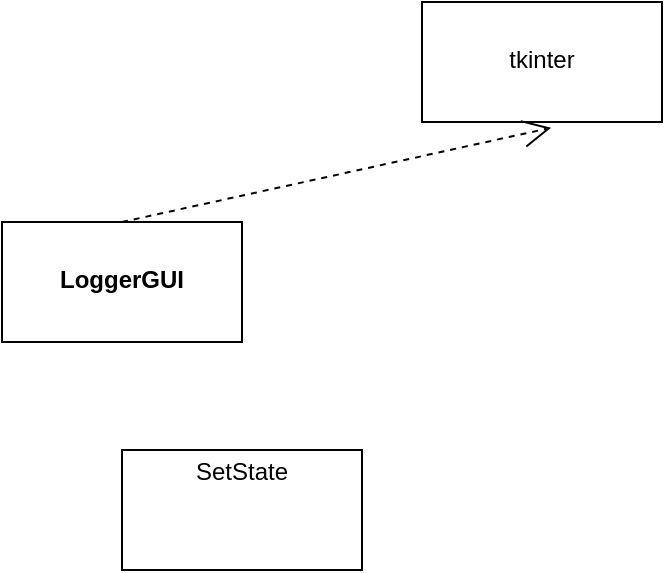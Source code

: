 <mxfile version="24.4.0" type="device">
  <diagram name="ページ1" id="Qz9m1jouxG5U3JRUf05g">
    <mxGraphModel dx="523" dy="470" grid="1" gridSize="10" guides="1" tooltips="1" connect="1" arrows="1" fold="1" page="1" pageScale="1" pageWidth="1654" pageHeight="1169" math="0" shadow="0">
      <root>
        <mxCell id="0" />
        <mxCell id="1" parent="0" />
        <mxCell id="u1hAvfkpSpj0WjAq0JWy-2" value="&lt;p style=&quot;margin:0px;margin-top:4px;text-align:center;&quot;&gt;&lt;b&gt;&lt;br&gt;&lt;/b&gt;&lt;/p&gt;&lt;p style=&quot;margin:0px;margin-top:4px;text-align:center;&quot;&gt;&lt;b&gt;LoggerGUI&lt;br&gt;&lt;/b&gt;&lt;/p&gt;" style="verticalAlign=top;align=left;overflow=fill;html=1;whiteSpace=wrap;" vertex="1" parent="1">
          <mxGeometry x="390" y="410" width="120" height="60" as="geometry" />
        </mxCell>
        <mxCell id="u1hAvfkpSpj0WjAq0JWy-3" value="&lt;p style=&quot;margin:0px;margin-top:4px;text-align:center;&quot;&gt;&lt;br&gt;&lt;/p&gt;&lt;p style=&quot;margin:0px;margin-top:4px;text-align:center;&quot;&gt;tkinter&lt;/p&gt;&lt;p style=&quot;margin:0px;margin-top:4px;text-align:center;&quot;&gt;&lt;br&gt;&lt;/p&gt;" style="verticalAlign=top;align=left;overflow=fill;html=1;whiteSpace=wrap;" vertex="1" parent="1">
          <mxGeometry x="600" y="300" width="120" height="60" as="geometry" />
        </mxCell>
        <mxCell id="u1hAvfkpSpj0WjAq0JWy-4" value="&lt;div&gt;&lt;br&gt;&lt;/div&gt;&lt;div&gt;&lt;br&gt;&lt;/div&gt;" style="endArrow=open;endSize=12;dashed=1;html=1;rounded=0;entryX=0.538;entryY=1.048;entryDx=0;entryDy=0;entryPerimeter=0;exitX=0.5;exitY=0;exitDx=0;exitDy=0;" edge="1" parent="1" source="u1hAvfkpSpj0WjAq0JWy-2" target="u1hAvfkpSpj0WjAq0JWy-3">
          <mxGeometry width="160" relative="1" as="geometry">
            <mxPoint x="400" y="480" as="sourcePoint" />
            <mxPoint x="560" y="480" as="targetPoint" />
          </mxGeometry>
        </mxCell>
        <mxCell id="u1hAvfkpSpj0WjAq0JWy-5" value="&lt;p style=&quot;margin:0px;margin-top:4px;text-align:center;&quot;&gt;SetState&lt;/p&gt;" style="verticalAlign=top;align=left;overflow=fill;html=1;whiteSpace=wrap;" vertex="1" parent="1">
          <mxGeometry x="450" y="524" width="120" height="60" as="geometry" />
        </mxCell>
      </root>
    </mxGraphModel>
  </diagram>
</mxfile>
